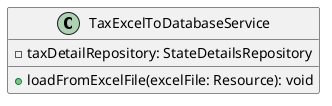 @startuml

class TaxExcelToDatabaseService {
  - taxDetailRepository: StateDetailsRepository
  + loadFromExcelFile(excelFile: Resource): void
}

@enduml
